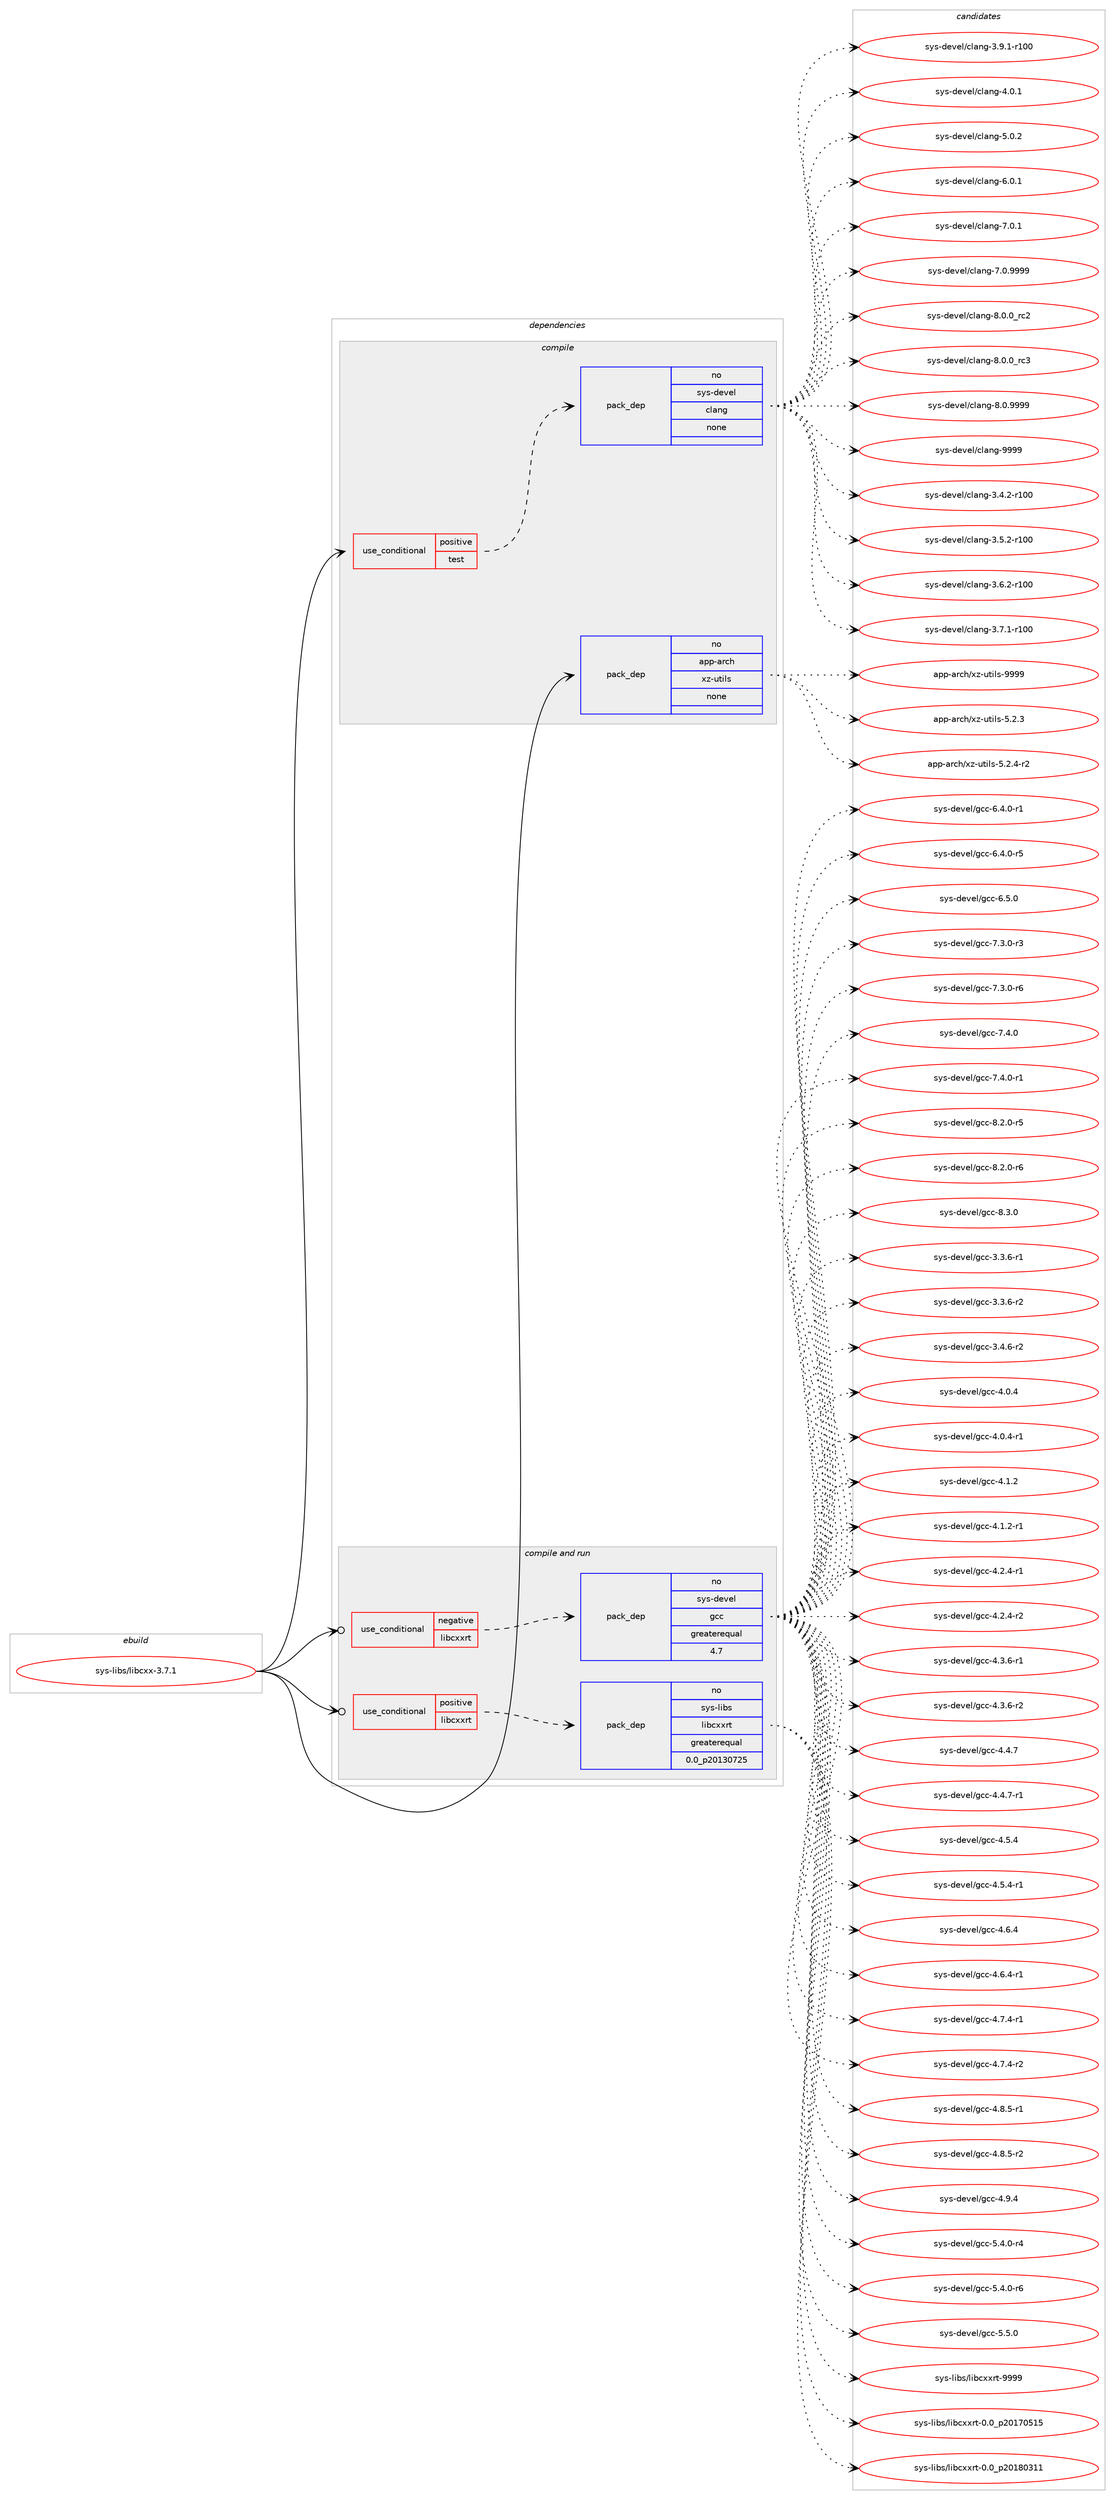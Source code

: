 digraph prolog {

# *************
# Graph options
# *************

newrank=true;
concentrate=true;
compound=true;
graph [rankdir=LR,fontname=Helvetica,fontsize=10,ranksep=1.5];#, ranksep=2.5, nodesep=0.2];
edge  [arrowhead=vee];
node  [fontname=Helvetica,fontsize=10];

# **********
# The ebuild
# **********

subgraph cluster_leftcol {
color=gray;
rank=same;
label=<<i>ebuild</i>>;
id [label="sys-libs/libcxx-3.7.1", color=red, width=4, href="../sys-libs/libcxx-3.7.1.svg"];
}

# ****************
# The dependencies
# ****************

subgraph cluster_midcol {
color=gray;
label=<<i>dependencies</i>>;
subgraph cluster_compile {
fillcolor="#eeeeee";
style=filled;
label=<<i>compile</i>>;
subgraph cond461865 {
dependency1737948 [label=<<TABLE BORDER="0" CELLBORDER="1" CELLSPACING="0" CELLPADDING="4"><TR><TD ROWSPAN="3" CELLPADDING="10">use_conditional</TD></TR><TR><TD>positive</TD></TR><TR><TD>test</TD></TR></TABLE>>, shape=none, color=red];
subgraph pack1247467 {
dependency1737949 [label=<<TABLE BORDER="0" CELLBORDER="1" CELLSPACING="0" CELLPADDING="4" WIDTH="220"><TR><TD ROWSPAN="6" CELLPADDING="30">pack_dep</TD></TR><TR><TD WIDTH="110">no</TD></TR><TR><TD>sys-devel</TD></TR><TR><TD>clang</TD></TR><TR><TD>none</TD></TR><TR><TD></TD></TR></TABLE>>, shape=none, color=blue];
}
dependency1737948:e -> dependency1737949:w [weight=20,style="dashed",arrowhead="vee"];
}
id:e -> dependency1737948:w [weight=20,style="solid",arrowhead="vee"];
subgraph pack1247468 {
dependency1737950 [label=<<TABLE BORDER="0" CELLBORDER="1" CELLSPACING="0" CELLPADDING="4" WIDTH="220"><TR><TD ROWSPAN="6" CELLPADDING="30">pack_dep</TD></TR><TR><TD WIDTH="110">no</TD></TR><TR><TD>app-arch</TD></TR><TR><TD>xz-utils</TD></TR><TR><TD>none</TD></TR><TR><TD></TD></TR></TABLE>>, shape=none, color=blue];
}
id:e -> dependency1737950:w [weight=20,style="solid",arrowhead="vee"];
}
subgraph cluster_compileandrun {
fillcolor="#eeeeee";
style=filled;
label=<<i>compile and run</i>>;
subgraph cond461866 {
dependency1737951 [label=<<TABLE BORDER="0" CELLBORDER="1" CELLSPACING="0" CELLPADDING="4"><TR><TD ROWSPAN="3" CELLPADDING="10">use_conditional</TD></TR><TR><TD>negative</TD></TR><TR><TD>libcxxrt</TD></TR></TABLE>>, shape=none, color=red];
subgraph pack1247469 {
dependency1737952 [label=<<TABLE BORDER="0" CELLBORDER="1" CELLSPACING="0" CELLPADDING="4" WIDTH="220"><TR><TD ROWSPAN="6" CELLPADDING="30">pack_dep</TD></TR><TR><TD WIDTH="110">no</TD></TR><TR><TD>sys-devel</TD></TR><TR><TD>gcc</TD></TR><TR><TD>greaterequal</TD></TR><TR><TD>4.7</TD></TR></TABLE>>, shape=none, color=blue];
}
dependency1737951:e -> dependency1737952:w [weight=20,style="dashed",arrowhead="vee"];
}
id:e -> dependency1737951:w [weight=20,style="solid",arrowhead="odotvee"];
subgraph cond461867 {
dependency1737953 [label=<<TABLE BORDER="0" CELLBORDER="1" CELLSPACING="0" CELLPADDING="4"><TR><TD ROWSPAN="3" CELLPADDING="10">use_conditional</TD></TR><TR><TD>positive</TD></TR><TR><TD>libcxxrt</TD></TR></TABLE>>, shape=none, color=red];
subgraph pack1247470 {
dependency1737954 [label=<<TABLE BORDER="0" CELLBORDER="1" CELLSPACING="0" CELLPADDING="4" WIDTH="220"><TR><TD ROWSPAN="6" CELLPADDING="30">pack_dep</TD></TR><TR><TD WIDTH="110">no</TD></TR><TR><TD>sys-libs</TD></TR><TR><TD>libcxxrt</TD></TR><TR><TD>greaterequal</TD></TR><TR><TD>0.0_p20130725</TD></TR></TABLE>>, shape=none, color=blue];
}
dependency1737953:e -> dependency1737954:w [weight=20,style="dashed",arrowhead="vee"];
}
id:e -> dependency1737953:w [weight=20,style="solid",arrowhead="odotvee"];
}
subgraph cluster_run {
fillcolor="#eeeeee";
style=filled;
label=<<i>run</i>>;
}
}

# **************
# The candidates
# **************

subgraph cluster_choices {
rank=same;
color=gray;
label=<<i>candidates</i>>;

subgraph choice1247467 {
color=black;
nodesep=1;
choice1151211154510010111810110847991089711010345514652465045114494848 [label="sys-devel/clang-3.4.2-r100", color=red, width=4,href="../sys-devel/clang-3.4.2-r100.svg"];
choice1151211154510010111810110847991089711010345514653465045114494848 [label="sys-devel/clang-3.5.2-r100", color=red, width=4,href="../sys-devel/clang-3.5.2-r100.svg"];
choice1151211154510010111810110847991089711010345514654465045114494848 [label="sys-devel/clang-3.6.2-r100", color=red, width=4,href="../sys-devel/clang-3.6.2-r100.svg"];
choice1151211154510010111810110847991089711010345514655464945114494848 [label="sys-devel/clang-3.7.1-r100", color=red, width=4,href="../sys-devel/clang-3.7.1-r100.svg"];
choice1151211154510010111810110847991089711010345514657464945114494848 [label="sys-devel/clang-3.9.1-r100", color=red, width=4,href="../sys-devel/clang-3.9.1-r100.svg"];
choice11512111545100101118101108479910897110103455246484649 [label="sys-devel/clang-4.0.1", color=red, width=4,href="../sys-devel/clang-4.0.1.svg"];
choice11512111545100101118101108479910897110103455346484650 [label="sys-devel/clang-5.0.2", color=red, width=4,href="../sys-devel/clang-5.0.2.svg"];
choice11512111545100101118101108479910897110103455446484649 [label="sys-devel/clang-6.0.1", color=red, width=4,href="../sys-devel/clang-6.0.1.svg"];
choice11512111545100101118101108479910897110103455546484649 [label="sys-devel/clang-7.0.1", color=red, width=4,href="../sys-devel/clang-7.0.1.svg"];
choice11512111545100101118101108479910897110103455546484657575757 [label="sys-devel/clang-7.0.9999", color=red, width=4,href="../sys-devel/clang-7.0.9999.svg"];
choice11512111545100101118101108479910897110103455646484648951149950 [label="sys-devel/clang-8.0.0_rc2", color=red, width=4,href="../sys-devel/clang-8.0.0_rc2.svg"];
choice11512111545100101118101108479910897110103455646484648951149951 [label="sys-devel/clang-8.0.0_rc3", color=red, width=4,href="../sys-devel/clang-8.0.0_rc3.svg"];
choice11512111545100101118101108479910897110103455646484657575757 [label="sys-devel/clang-8.0.9999", color=red, width=4,href="../sys-devel/clang-8.0.9999.svg"];
choice115121115451001011181011084799108971101034557575757 [label="sys-devel/clang-9999", color=red, width=4,href="../sys-devel/clang-9999.svg"];
dependency1737949:e -> choice1151211154510010111810110847991089711010345514652465045114494848:w [style=dotted,weight="100"];
dependency1737949:e -> choice1151211154510010111810110847991089711010345514653465045114494848:w [style=dotted,weight="100"];
dependency1737949:e -> choice1151211154510010111810110847991089711010345514654465045114494848:w [style=dotted,weight="100"];
dependency1737949:e -> choice1151211154510010111810110847991089711010345514655464945114494848:w [style=dotted,weight="100"];
dependency1737949:e -> choice1151211154510010111810110847991089711010345514657464945114494848:w [style=dotted,weight="100"];
dependency1737949:e -> choice11512111545100101118101108479910897110103455246484649:w [style=dotted,weight="100"];
dependency1737949:e -> choice11512111545100101118101108479910897110103455346484650:w [style=dotted,weight="100"];
dependency1737949:e -> choice11512111545100101118101108479910897110103455446484649:w [style=dotted,weight="100"];
dependency1737949:e -> choice11512111545100101118101108479910897110103455546484649:w [style=dotted,weight="100"];
dependency1737949:e -> choice11512111545100101118101108479910897110103455546484657575757:w [style=dotted,weight="100"];
dependency1737949:e -> choice11512111545100101118101108479910897110103455646484648951149950:w [style=dotted,weight="100"];
dependency1737949:e -> choice11512111545100101118101108479910897110103455646484648951149951:w [style=dotted,weight="100"];
dependency1737949:e -> choice11512111545100101118101108479910897110103455646484657575757:w [style=dotted,weight="100"];
dependency1737949:e -> choice115121115451001011181011084799108971101034557575757:w [style=dotted,weight="100"];
}
subgraph choice1247468 {
color=black;
nodesep=1;
choice971121124597114991044712012245117116105108115455346504651 [label="app-arch/xz-utils-5.2.3", color=red, width=4,href="../app-arch/xz-utils-5.2.3.svg"];
choice9711211245971149910447120122451171161051081154553465046524511450 [label="app-arch/xz-utils-5.2.4-r2", color=red, width=4,href="../app-arch/xz-utils-5.2.4-r2.svg"];
choice9711211245971149910447120122451171161051081154557575757 [label="app-arch/xz-utils-9999", color=red, width=4,href="../app-arch/xz-utils-9999.svg"];
dependency1737950:e -> choice971121124597114991044712012245117116105108115455346504651:w [style=dotted,weight="100"];
dependency1737950:e -> choice9711211245971149910447120122451171161051081154553465046524511450:w [style=dotted,weight="100"];
dependency1737950:e -> choice9711211245971149910447120122451171161051081154557575757:w [style=dotted,weight="100"];
}
subgraph choice1247469 {
color=black;
nodesep=1;
choice115121115451001011181011084710399994551465146544511449 [label="sys-devel/gcc-3.3.6-r1", color=red, width=4,href="../sys-devel/gcc-3.3.6-r1.svg"];
choice115121115451001011181011084710399994551465146544511450 [label="sys-devel/gcc-3.3.6-r2", color=red, width=4,href="../sys-devel/gcc-3.3.6-r2.svg"];
choice115121115451001011181011084710399994551465246544511450 [label="sys-devel/gcc-3.4.6-r2", color=red, width=4,href="../sys-devel/gcc-3.4.6-r2.svg"];
choice11512111545100101118101108471039999455246484652 [label="sys-devel/gcc-4.0.4", color=red, width=4,href="../sys-devel/gcc-4.0.4.svg"];
choice115121115451001011181011084710399994552464846524511449 [label="sys-devel/gcc-4.0.4-r1", color=red, width=4,href="../sys-devel/gcc-4.0.4-r1.svg"];
choice11512111545100101118101108471039999455246494650 [label="sys-devel/gcc-4.1.2", color=red, width=4,href="../sys-devel/gcc-4.1.2.svg"];
choice115121115451001011181011084710399994552464946504511449 [label="sys-devel/gcc-4.1.2-r1", color=red, width=4,href="../sys-devel/gcc-4.1.2-r1.svg"];
choice115121115451001011181011084710399994552465046524511449 [label="sys-devel/gcc-4.2.4-r1", color=red, width=4,href="../sys-devel/gcc-4.2.4-r1.svg"];
choice115121115451001011181011084710399994552465046524511450 [label="sys-devel/gcc-4.2.4-r2", color=red, width=4,href="../sys-devel/gcc-4.2.4-r2.svg"];
choice115121115451001011181011084710399994552465146544511449 [label="sys-devel/gcc-4.3.6-r1", color=red, width=4,href="../sys-devel/gcc-4.3.6-r1.svg"];
choice115121115451001011181011084710399994552465146544511450 [label="sys-devel/gcc-4.3.6-r2", color=red, width=4,href="../sys-devel/gcc-4.3.6-r2.svg"];
choice11512111545100101118101108471039999455246524655 [label="sys-devel/gcc-4.4.7", color=red, width=4,href="../sys-devel/gcc-4.4.7.svg"];
choice115121115451001011181011084710399994552465246554511449 [label="sys-devel/gcc-4.4.7-r1", color=red, width=4,href="../sys-devel/gcc-4.4.7-r1.svg"];
choice11512111545100101118101108471039999455246534652 [label="sys-devel/gcc-4.5.4", color=red, width=4,href="../sys-devel/gcc-4.5.4.svg"];
choice115121115451001011181011084710399994552465346524511449 [label="sys-devel/gcc-4.5.4-r1", color=red, width=4,href="../sys-devel/gcc-4.5.4-r1.svg"];
choice11512111545100101118101108471039999455246544652 [label="sys-devel/gcc-4.6.4", color=red, width=4,href="../sys-devel/gcc-4.6.4.svg"];
choice115121115451001011181011084710399994552465446524511449 [label="sys-devel/gcc-4.6.4-r1", color=red, width=4,href="../sys-devel/gcc-4.6.4-r1.svg"];
choice115121115451001011181011084710399994552465546524511449 [label="sys-devel/gcc-4.7.4-r1", color=red, width=4,href="../sys-devel/gcc-4.7.4-r1.svg"];
choice115121115451001011181011084710399994552465546524511450 [label="sys-devel/gcc-4.7.4-r2", color=red, width=4,href="../sys-devel/gcc-4.7.4-r2.svg"];
choice115121115451001011181011084710399994552465646534511449 [label="sys-devel/gcc-4.8.5-r1", color=red, width=4,href="../sys-devel/gcc-4.8.5-r1.svg"];
choice115121115451001011181011084710399994552465646534511450 [label="sys-devel/gcc-4.8.5-r2", color=red, width=4,href="../sys-devel/gcc-4.8.5-r2.svg"];
choice11512111545100101118101108471039999455246574652 [label="sys-devel/gcc-4.9.4", color=red, width=4,href="../sys-devel/gcc-4.9.4.svg"];
choice115121115451001011181011084710399994553465246484511452 [label="sys-devel/gcc-5.4.0-r4", color=red, width=4,href="../sys-devel/gcc-5.4.0-r4.svg"];
choice115121115451001011181011084710399994553465246484511454 [label="sys-devel/gcc-5.4.0-r6", color=red, width=4,href="../sys-devel/gcc-5.4.0-r6.svg"];
choice11512111545100101118101108471039999455346534648 [label="sys-devel/gcc-5.5.0", color=red, width=4,href="../sys-devel/gcc-5.5.0.svg"];
choice115121115451001011181011084710399994554465246484511449 [label="sys-devel/gcc-6.4.0-r1", color=red, width=4,href="../sys-devel/gcc-6.4.0-r1.svg"];
choice115121115451001011181011084710399994554465246484511453 [label="sys-devel/gcc-6.4.0-r5", color=red, width=4,href="../sys-devel/gcc-6.4.0-r5.svg"];
choice11512111545100101118101108471039999455446534648 [label="sys-devel/gcc-6.5.0", color=red, width=4,href="../sys-devel/gcc-6.5.0.svg"];
choice115121115451001011181011084710399994555465146484511451 [label="sys-devel/gcc-7.3.0-r3", color=red, width=4,href="../sys-devel/gcc-7.3.0-r3.svg"];
choice115121115451001011181011084710399994555465146484511454 [label="sys-devel/gcc-7.3.0-r6", color=red, width=4,href="../sys-devel/gcc-7.3.0-r6.svg"];
choice11512111545100101118101108471039999455546524648 [label="sys-devel/gcc-7.4.0", color=red, width=4,href="../sys-devel/gcc-7.4.0.svg"];
choice115121115451001011181011084710399994555465246484511449 [label="sys-devel/gcc-7.4.0-r1", color=red, width=4,href="../sys-devel/gcc-7.4.0-r1.svg"];
choice115121115451001011181011084710399994556465046484511453 [label="sys-devel/gcc-8.2.0-r5", color=red, width=4,href="../sys-devel/gcc-8.2.0-r5.svg"];
choice115121115451001011181011084710399994556465046484511454 [label="sys-devel/gcc-8.2.0-r6", color=red, width=4,href="../sys-devel/gcc-8.2.0-r6.svg"];
choice11512111545100101118101108471039999455646514648 [label="sys-devel/gcc-8.3.0", color=red, width=4,href="../sys-devel/gcc-8.3.0.svg"];
dependency1737952:e -> choice115121115451001011181011084710399994551465146544511449:w [style=dotted,weight="100"];
dependency1737952:e -> choice115121115451001011181011084710399994551465146544511450:w [style=dotted,weight="100"];
dependency1737952:e -> choice115121115451001011181011084710399994551465246544511450:w [style=dotted,weight="100"];
dependency1737952:e -> choice11512111545100101118101108471039999455246484652:w [style=dotted,weight="100"];
dependency1737952:e -> choice115121115451001011181011084710399994552464846524511449:w [style=dotted,weight="100"];
dependency1737952:e -> choice11512111545100101118101108471039999455246494650:w [style=dotted,weight="100"];
dependency1737952:e -> choice115121115451001011181011084710399994552464946504511449:w [style=dotted,weight="100"];
dependency1737952:e -> choice115121115451001011181011084710399994552465046524511449:w [style=dotted,weight="100"];
dependency1737952:e -> choice115121115451001011181011084710399994552465046524511450:w [style=dotted,weight="100"];
dependency1737952:e -> choice115121115451001011181011084710399994552465146544511449:w [style=dotted,weight="100"];
dependency1737952:e -> choice115121115451001011181011084710399994552465146544511450:w [style=dotted,weight="100"];
dependency1737952:e -> choice11512111545100101118101108471039999455246524655:w [style=dotted,weight="100"];
dependency1737952:e -> choice115121115451001011181011084710399994552465246554511449:w [style=dotted,weight="100"];
dependency1737952:e -> choice11512111545100101118101108471039999455246534652:w [style=dotted,weight="100"];
dependency1737952:e -> choice115121115451001011181011084710399994552465346524511449:w [style=dotted,weight="100"];
dependency1737952:e -> choice11512111545100101118101108471039999455246544652:w [style=dotted,weight="100"];
dependency1737952:e -> choice115121115451001011181011084710399994552465446524511449:w [style=dotted,weight="100"];
dependency1737952:e -> choice115121115451001011181011084710399994552465546524511449:w [style=dotted,weight="100"];
dependency1737952:e -> choice115121115451001011181011084710399994552465546524511450:w [style=dotted,weight="100"];
dependency1737952:e -> choice115121115451001011181011084710399994552465646534511449:w [style=dotted,weight="100"];
dependency1737952:e -> choice115121115451001011181011084710399994552465646534511450:w [style=dotted,weight="100"];
dependency1737952:e -> choice11512111545100101118101108471039999455246574652:w [style=dotted,weight="100"];
dependency1737952:e -> choice115121115451001011181011084710399994553465246484511452:w [style=dotted,weight="100"];
dependency1737952:e -> choice115121115451001011181011084710399994553465246484511454:w [style=dotted,weight="100"];
dependency1737952:e -> choice11512111545100101118101108471039999455346534648:w [style=dotted,weight="100"];
dependency1737952:e -> choice115121115451001011181011084710399994554465246484511449:w [style=dotted,weight="100"];
dependency1737952:e -> choice115121115451001011181011084710399994554465246484511453:w [style=dotted,weight="100"];
dependency1737952:e -> choice11512111545100101118101108471039999455446534648:w [style=dotted,weight="100"];
dependency1737952:e -> choice115121115451001011181011084710399994555465146484511451:w [style=dotted,weight="100"];
dependency1737952:e -> choice115121115451001011181011084710399994555465146484511454:w [style=dotted,weight="100"];
dependency1737952:e -> choice11512111545100101118101108471039999455546524648:w [style=dotted,weight="100"];
dependency1737952:e -> choice115121115451001011181011084710399994555465246484511449:w [style=dotted,weight="100"];
dependency1737952:e -> choice115121115451001011181011084710399994556465046484511453:w [style=dotted,weight="100"];
dependency1737952:e -> choice115121115451001011181011084710399994556465046484511454:w [style=dotted,weight="100"];
dependency1737952:e -> choice11512111545100101118101108471039999455646514648:w [style=dotted,weight="100"];
}
subgraph choice1247470 {
color=black;
nodesep=1;
choice115121115451081059811547108105989912012011411645484648951125048495548534953 [label="sys-libs/libcxxrt-0.0_p20170515", color=red, width=4,href="../sys-libs/libcxxrt-0.0_p20170515.svg"];
choice115121115451081059811547108105989912012011411645484648951125048495648514949 [label="sys-libs/libcxxrt-0.0_p20180311", color=red, width=4,href="../sys-libs/libcxxrt-0.0_p20180311.svg"];
choice11512111545108105981154710810598991201201141164557575757 [label="sys-libs/libcxxrt-9999", color=red, width=4,href="../sys-libs/libcxxrt-9999.svg"];
dependency1737954:e -> choice115121115451081059811547108105989912012011411645484648951125048495548534953:w [style=dotted,weight="100"];
dependency1737954:e -> choice115121115451081059811547108105989912012011411645484648951125048495648514949:w [style=dotted,weight="100"];
dependency1737954:e -> choice11512111545108105981154710810598991201201141164557575757:w [style=dotted,weight="100"];
}
}

}
